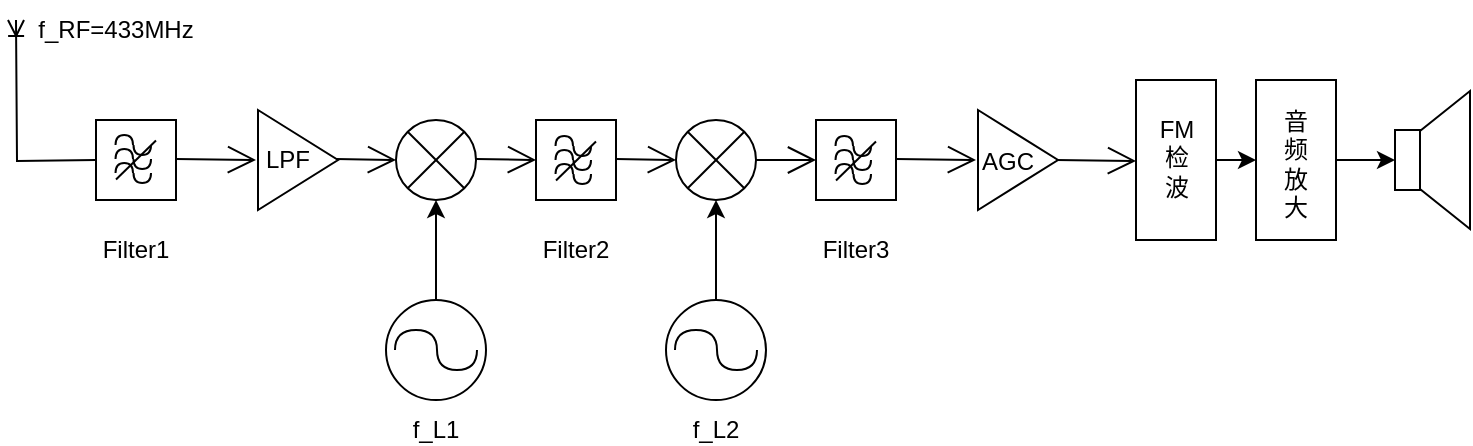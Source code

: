 <mxfile version="16.6.7" type="github">
  <diagram id="JMVRiUpRXf2oRm7oiu-H" name="Page-1">
    <mxGraphModel dx="755" dy="593" grid="1" gridSize="10" guides="1" tooltips="1" connect="1" arrows="1" fold="1" page="1" pageScale="1" pageWidth="827" pageHeight="1169" math="0" shadow="0">
      <root>
        <mxCell id="0" />
        <mxCell id="1" parent="0" />
        <mxCell id="0A9ruwSQqc1JBdKSLowd-9" value="" style="fontSize=12;html=1;endArrow=ERoneToMany;rounded=0;edgeStyle=orthogonalEdgeStyle;" edge="1" parent="1">
          <mxGeometry width="100" height="100" relative="1" as="geometry">
            <mxPoint x="80" y="200" as="sourcePoint" />
            <mxPoint x="40" y="130" as="targetPoint" />
          </mxGeometry>
        </mxCell>
        <mxCell id="0A9ruwSQqc1JBdKSLowd-10" value="" style="verticalLabelPosition=bottom;verticalAlign=top;html=1;shape=mxgraph.basic.rect;fillColor2=none;strokeWidth=1;size=0;indent=5;" vertex="1" parent="1">
          <mxGeometry x="80" y="180" width="40" height="40" as="geometry" />
        </mxCell>
        <mxCell id="0A9ruwSQqc1JBdKSLowd-11" value="" style="endArrow=open;endFill=1;endSize=12;html=1;rounded=0;" edge="1" parent="1">
          <mxGeometry width="160" relative="1" as="geometry">
            <mxPoint x="120" y="199.5" as="sourcePoint" />
            <mxPoint x="160" y="200" as="targetPoint" />
          </mxGeometry>
        </mxCell>
        <mxCell id="0A9ruwSQqc1JBdKSLowd-12" value="" style="verticalLabelPosition=bottom;verticalAlign=top;html=1;shape=mxgraph.basic.acute_triangle;dx=0.5;rotation=90;" vertex="1" parent="1">
          <mxGeometry x="156" y="180" width="50" height="40" as="geometry" />
        </mxCell>
        <mxCell id="0A9ruwSQqc1JBdKSLowd-13" value="" style="verticalLabelPosition=bottom;verticalAlign=top;html=1;shape=mxgraph.flowchart.or;" vertex="1" parent="1">
          <mxGeometry x="230" y="180" width="40" height="40" as="geometry" />
        </mxCell>
        <mxCell id="0A9ruwSQqc1JBdKSLowd-14" value="" style="endArrow=open;endFill=1;endSize=12;html=1;rounded=0;" edge="1" parent="1">
          <mxGeometry width="160" relative="1" as="geometry">
            <mxPoint x="200" y="199.5" as="sourcePoint" />
            <mxPoint x="230" y="200" as="targetPoint" />
          </mxGeometry>
        </mxCell>
        <mxCell id="0A9ruwSQqc1JBdKSLowd-15" value="" style="endArrow=open;endFill=1;endSize=12;html=1;rounded=0;" edge="1" parent="1">
          <mxGeometry width="160" relative="1" as="geometry">
            <mxPoint x="270" y="199.5" as="sourcePoint" />
            <mxPoint x="300" y="200" as="targetPoint" />
            <Array as="points" />
          </mxGeometry>
        </mxCell>
        <mxCell id="0A9ruwSQqc1JBdKSLowd-17" value="" style="verticalLabelPosition=bottom;verticalAlign=top;html=1;shape=mxgraph.basic.rect;fillColor2=none;strokeWidth=1;size=0;indent=5;" vertex="1" parent="1">
          <mxGeometry x="300" y="180" width="40" height="40" as="geometry" />
        </mxCell>
        <mxCell id="0A9ruwSQqc1JBdKSLowd-20" value="" style="verticalLabelPosition=bottom;verticalAlign=top;html=1;shape=mxgraph.flowchart.or;" vertex="1" parent="1">
          <mxGeometry x="370" y="180" width="40" height="40" as="geometry" />
        </mxCell>
        <mxCell id="0A9ruwSQqc1JBdKSLowd-21" value="" style="endArrow=open;endFill=1;endSize=12;html=1;rounded=0;" edge="1" parent="1">
          <mxGeometry width="160" relative="1" as="geometry">
            <mxPoint x="340" y="199.5" as="sourcePoint" />
            <mxPoint x="370" y="200" as="targetPoint" />
          </mxGeometry>
        </mxCell>
        <mxCell id="0A9ruwSQqc1JBdKSLowd-27" value="" style="verticalLabelPosition=bottom;verticalAlign=top;html=1;shape=mxgraph.basic.rect;fillColor2=none;strokeWidth=1;size=0;indent=5;" vertex="1" parent="1">
          <mxGeometry x="440" y="180" width="40" height="40" as="geometry" />
        </mxCell>
        <mxCell id="0A9ruwSQqc1JBdKSLowd-28" value="" style="endArrow=open;endFill=1;endSize=12;html=1;rounded=0;" edge="1" parent="1">
          <mxGeometry width="160" relative="1" as="geometry">
            <mxPoint x="480" y="199.5" as="sourcePoint" />
            <mxPoint x="520" y="200" as="targetPoint" />
          </mxGeometry>
        </mxCell>
        <mxCell id="0A9ruwSQqc1JBdKSLowd-29" value="" style="verticalLabelPosition=bottom;verticalAlign=top;html=1;shape=mxgraph.basic.acute_triangle;dx=0.5;rotation=90;" vertex="1" parent="1">
          <mxGeometry x="516" y="180" width="50" height="40" as="geometry" />
        </mxCell>
        <mxCell id="0A9ruwSQqc1JBdKSLowd-30" value="" style="endArrow=open;endFill=1;endSize=12;html=1;rounded=0;exitX=1;exitY=0.5;exitDx=0;exitDy=0;exitPerimeter=0;" edge="1" parent="1" source="0A9ruwSQqc1JBdKSLowd-20">
          <mxGeometry width="160" relative="1" as="geometry">
            <mxPoint x="414" y="199.5" as="sourcePoint" />
            <mxPoint x="440" y="200" as="targetPoint" />
          </mxGeometry>
        </mxCell>
        <mxCell id="0A9ruwSQqc1JBdKSLowd-31" value="" style="verticalLabelPosition=bottom;verticalAlign=top;html=1;shape=mxgraph.basic.rect;fillColor2=none;strokeWidth=1;size=20;indent=5;" vertex="1" parent="1">
          <mxGeometry x="600" y="160" width="40" height="80" as="geometry" />
        </mxCell>
        <mxCell id="0A9ruwSQqc1JBdKSLowd-32" value="" style="endArrow=open;endFill=1;endSize=12;html=1;rounded=0;" edge="1" parent="1">
          <mxGeometry width="160" relative="1" as="geometry">
            <mxPoint x="560" y="200" as="sourcePoint" />
            <mxPoint x="600" y="200.5" as="targetPoint" />
          </mxGeometry>
        </mxCell>
        <mxCell id="0A9ruwSQqc1JBdKSLowd-33" value="" style="strokeWidth=1;html=1;shape=mxgraph.flowchart.start_2;whiteSpace=wrap;shadow=0;sketch=0;" vertex="1" parent="1">
          <mxGeometry x="225" y="270" width="50" height="50" as="geometry" />
        </mxCell>
        <mxCell id="0A9ruwSQqc1JBdKSLowd-37" value="" style="endArrow=none;html=1;rounded=0;strokeWidth=1;curved=1;edgeStyle=orthogonalEdgeStyle;shadow=0;sketch=0;" edge="1" parent="1">
          <mxGeometry width="50" height="50" relative="1" as="geometry">
            <mxPoint x="229.5" y="295" as="sourcePoint" />
            <mxPoint x="270.5" y="295" as="targetPoint" />
            <Array as="points">
              <mxPoint x="229.5" y="285" />
              <mxPoint x="250.5" y="285" />
              <mxPoint x="250.5" y="305" />
              <mxPoint x="270.5" y="305" />
            </Array>
          </mxGeometry>
        </mxCell>
        <mxCell id="0A9ruwSQqc1JBdKSLowd-38" value="" style="endArrow=classic;html=1;rounded=0;shadow=0;sketch=0;strokeWidth=1;curved=1;entryX=0.5;entryY=1;entryDx=0;entryDy=0;entryPerimeter=0;" edge="1" parent="1" target="0A9ruwSQqc1JBdKSLowd-13">
          <mxGeometry width="50" height="50" relative="1" as="geometry">
            <mxPoint x="250" y="270" as="sourcePoint" />
            <mxPoint x="300" y="220" as="targetPoint" />
          </mxGeometry>
        </mxCell>
        <mxCell id="0A9ruwSQqc1JBdKSLowd-39" value="" style="strokeWidth=1;html=1;shape=mxgraph.flowchart.start_2;whiteSpace=wrap;shadow=0;sketch=0;" vertex="1" parent="1">
          <mxGeometry x="365" y="270" width="50" height="50" as="geometry" />
        </mxCell>
        <mxCell id="0A9ruwSQqc1JBdKSLowd-40" value="" style="endArrow=none;html=1;rounded=0;strokeWidth=1;curved=1;edgeStyle=orthogonalEdgeStyle;shadow=0;sketch=0;" edge="1" parent="1">
          <mxGeometry width="50" height="50" relative="1" as="geometry">
            <mxPoint x="369.5" y="295" as="sourcePoint" />
            <mxPoint x="410.5" y="295" as="targetPoint" />
            <Array as="points">
              <mxPoint x="369.5" y="285" />
              <mxPoint x="390.5" y="285" />
              <mxPoint x="390.5" y="305" />
              <mxPoint x="410.5" y="305" />
            </Array>
          </mxGeometry>
        </mxCell>
        <mxCell id="0A9ruwSQqc1JBdKSLowd-41" value="" style="endArrow=classic;html=1;rounded=0;shadow=0;sketch=0;strokeWidth=1;curved=1;entryX=0.5;entryY=1;entryDx=0;entryDy=0;entryPerimeter=0;" edge="1" parent="1">
          <mxGeometry width="50" height="50" relative="1" as="geometry">
            <mxPoint x="390" y="270" as="sourcePoint" />
            <mxPoint x="390" y="220" as="targetPoint" />
          </mxGeometry>
        </mxCell>
        <mxCell id="0A9ruwSQqc1JBdKSLowd-42" value="" style="verticalLabelPosition=bottom;verticalAlign=top;html=1;shape=mxgraph.basic.rect;fillColor2=none;strokeWidth=1;size=20;indent=5;" vertex="1" parent="1">
          <mxGeometry x="660" y="160" width="40" height="80" as="geometry" />
        </mxCell>
        <mxCell id="0A9ruwSQqc1JBdKSLowd-43" value="" style="endArrow=classic;html=1;rounded=0;shadow=0;sketch=0;strokeWidth=1;curved=1;" edge="1" parent="1">
          <mxGeometry width="50" height="50" relative="1" as="geometry">
            <mxPoint x="640" y="200" as="sourcePoint" />
            <mxPoint x="660" y="200" as="targetPoint" />
          </mxGeometry>
        </mxCell>
        <mxCell id="0A9ruwSQqc1JBdKSLowd-44" value="" style="rounded=0;whiteSpace=wrap;html=1;shadow=0;strokeWidth=1;" vertex="1" parent="1">
          <mxGeometry x="729.5" y="185" width="14" height="30" as="geometry" />
        </mxCell>
        <mxCell id="0A9ruwSQqc1JBdKSLowd-45" value="" style="shape=trapezoid;perimeter=trapezoidPerimeter;whiteSpace=wrap;html=1;fixedSize=1;shadow=0;strokeWidth=1;rotation=-90;" vertex="1" parent="1">
          <mxGeometry x="720" y="187.5" width="69" height="25" as="geometry" />
        </mxCell>
        <mxCell id="0A9ruwSQqc1JBdKSLowd-48" value="" style="endArrow=classic;html=1;rounded=0;shadow=0;sketch=0;strokeWidth=1;curved=1;entryX=0;entryY=0.5;entryDx=0;entryDy=0;" edge="1" parent="1" target="0A9ruwSQqc1JBdKSLowd-44">
          <mxGeometry width="50" height="50" relative="1" as="geometry">
            <mxPoint x="700" y="200" as="sourcePoint" />
            <mxPoint x="750" y="150" as="targetPoint" />
          </mxGeometry>
        </mxCell>
        <mxCell id="0A9ruwSQqc1JBdKSLowd-54" value="" style="shape=requiredInterface;html=1;verticalLabelPosition=bottom;sketch=0;shadow=0;strokeWidth=1;rotation=90;" vertex="1" parent="1">
          <mxGeometry x="100.63" y="190.63" width="5" height="8.75" as="geometry" />
        </mxCell>
        <mxCell id="0A9ruwSQqc1JBdKSLowd-60" value="" style="shape=requiredInterface;html=1;verticalLabelPosition=bottom;sketch=0;shadow=0;strokeWidth=1;rotation=-90;" vertex="1" parent="1">
          <mxGeometry x="91.63" y="185.63" width="5" height="8.75" as="geometry" />
        </mxCell>
        <mxCell id="0A9ruwSQqc1JBdKSLowd-61" value="" style="shape=requiredInterface;html=1;verticalLabelPosition=bottom;sketch=0;shadow=0;strokeWidth=1;rotation=90;" vertex="1" parent="1">
          <mxGeometry x="100.63" y="197.63" width="5" height="8.75" as="geometry" />
        </mxCell>
        <mxCell id="0A9ruwSQqc1JBdKSLowd-62" value="" style="shape=requiredInterface;html=1;verticalLabelPosition=bottom;sketch=0;shadow=0;strokeWidth=1;rotation=-90;" vertex="1" parent="1">
          <mxGeometry x="91.63" y="192.63" width="5" height="8.75" as="geometry" />
        </mxCell>
        <mxCell id="0A9ruwSQqc1JBdKSLowd-63" value="" style="shape=requiredInterface;html=1;verticalLabelPosition=bottom;sketch=0;shadow=0;strokeWidth=1;rotation=90;" vertex="1" parent="1">
          <mxGeometry x="100.63" y="204.63" width="5" height="8.75" as="geometry" />
        </mxCell>
        <mxCell id="0A9ruwSQqc1JBdKSLowd-64" value="" style="shape=requiredInterface;html=1;verticalLabelPosition=bottom;sketch=0;shadow=0;strokeWidth=1;rotation=-90;" vertex="1" parent="1">
          <mxGeometry x="91.63" y="199.63" width="5" height="8.75" as="geometry" />
        </mxCell>
        <mxCell id="0A9ruwSQqc1JBdKSLowd-65" value="" style="endArrow=none;html=1;rounded=0;shadow=0;sketch=0;strokeWidth=1;curved=1;" edge="1" parent="1">
          <mxGeometry width="50" height="50" relative="1" as="geometry">
            <mxPoint x="90" y="209.76" as="sourcePoint" />
            <mxPoint x="110" y="190.25" as="targetPoint" />
          </mxGeometry>
        </mxCell>
        <mxCell id="0A9ruwSQqc1JBdKSLowd-66" value="" style="shape=requiredInterface;html=1;verticalLabelPosition=bottom;sketch=0;shadow=0;strokeWidth=1;rotation=90;" vertex="1" parent="1">
          <mxGeometry x="320.63" y="191.13" width="5" height="8.75" as="geometry" />
        </mxCell>
        <mxCell id="0A9ruwSQqc1JBdKSLowd-67" value="" style="shape=requiredInterface;html=1;verticalLabelPosition=bottom;sketch=0;shadow=0;strokeWidth=1;rotation=-90;" vertex="1" parent="1">
          <mxGeometry x="311.63" y="186.13" width="5" height="8.75" as="geometry" />
        </mxCell>
        <mxCell id="0A9ruwSQqc1JBdKSLowd-68" value="" style="shape=requiredInterface;html=1;verticalLabelPosition=bottom;sketch=0;shadow=0;strokeWidth=1;rotation=90;" vertex="1" parent="1">
          <mxGeometry x="320.63" y="198.13" width="5" height="8.75" as="geometry" />
        </mxCell>
        <mxCell id="0A9ruwSQqc1JBdKSLowd-69" value="" style="shape=requiredInterface;html=1;verticalLabelPosition=bottom;sketch=0;shadow=0;strokeWidth=1;rotation=-90;" vertex="1" parent="1">
          <mxGeometry x="311.63" y="193.13" width="5" height="8.75" as="geometry" />
        </mxCell>
        <mxCell id="0A9ruwSQqc1JBdKSLowd-70" value="" style="shape=requiredInterface;html=1;verticalLabelPosition=bottom;sketch=0;shadow=0;strokeWidth=1;rotation=90;" vertex="1" parent="1">
          <mxGeometry x="320.63" y="205.13" width="5" height="8.75" as="geometry" />
        </mxCell>
        <mxCell id="0A9ruwSQqc1JBdKSLowd-71" value="" style="shape=requiredInterface;html=1;verticalLabelPosition=bottom;sketch=0;shadow=0;strokeWidth=1;rotation=-90;" vertex="1" parent="1">
          <mxGeometry x="311.63" y="200.13" width="5" height="8.75" as="geometry" />
        </mxCell>
        <mxCell id="0A9ruwSQqc1JBdKSLowd-72" value="" style="endArrow=none;html=1;rounded=0;shadow=0;sketch=0;strokeWidth=1;curved=1;" edge="1" parent="1">
          <mxGeometry width="50" height="50" relative="1" as="geometry">
            <mxPoint x="310" y="210.26" as="sourcePoint" />
            <mxPoint x="330" y="190.75" as="targetPoint" />
          </mxGeometry>
        </mxCell>
        <mxCell id="0A9ruwSQqc1JBdKSLowd-73" value="" style="shape=requiredInterface;html=1;verticalLabelPosition=bottom;sketch=0;shadow=0;strokeWidth=1;rotation=90;" vertex="1" parent="1">
          <mxGeometry x="460.63" y="191.13" width="5" height="8.75" as="geometry" />
        </mxCell>
        <mxCell id="0A9ruwSQqc1JBdKSLowd-74" value="" style="shape=requiredInterface;html=1;verticalLabelPosition=bottom;sketch=0;shadow=0;strokeWidth=1;rotation=-90;" vertex="1" parent="1">
          <mxGeometry x="451.63" y="186.13" width="5" height="8.75" as="geometry" />
        </mxCell>
        <mxCell id="0A9ruwSQqc1JBdKSLowd-75" value="" style="shape=requiredInterface;html=1;verticalLabelPosition=bottom;sketch=0;shadow=0;strokeWidth=1;rotation=90;" vertex="1" parent="1">
          <mxGeometry x="460.63" y="198.13" width="5" height="8.75" as="geometry" />
        </mxCell>
        <mxCell id="0A9ruwSQqc1JBdKSLowd-76" value="" style="shape=requiredInterface;html=1;verticalLabelPosition=bottom;sketch=0;shadow=0;strokeWidth=1;rotation=-90;" vertex="1" parent="1">
          <mxGeometry x="451.63" y="193.13" width="5" height="8.75" as="geometry" />
        </mxCell>
        <mxCell id="0A9ruwSQqc1JBdKSLowd-77" value="" style="shape=requiredInterface;html=1;verticalLabelPosition=bottom;sketch=0;shadow=0;strokeWidth=1;rotation=90;" vertex="1" parent="1">
          <mxGeometry x="460.63" y="205.13" width="5" height="8.75" as="geometry" />
        </mxCell>
        <mxCell id="0A9ruwSQqc1JBdKSLowd-78" value="" style="shape=requiredInterface;html=1;verticalLabelPosition=bottom;sketch=0;shadow=0;strokeWidth=1;rotation=-90;" vertex="1" parent="1">
          <mxGeometry x="451.63" y="200.13" width="5" height="8.75" as="geometry" />
        </mxCell>
        <mxCell id="0A9ruwSQqc1JBdKSLowd-79" value="" style="endArrow=none;html=1;rounded=0;shadow=0;sketch=0;strokeWidth=1;curved=1;" edge="1" parent="1">
          <mxGeometry width="50" height="50" relative="1" as="geometry">
            <mxPoint x="450" y="210.26" as="sourcePoint" />
            <mxPoint x="470" y="190.75" as="targetPoint" />
          </mxGeometry>
        </mxCell>
        <mxCell id="0A9ruwSQqc1JBdKSLowd-80" value="LPF" style="text;html=1;strokeColor=none;fillColor=none;align=center;verticalAlign=middle;whiteSpace=wrap;rounded=0;shadow=0;" vertex="1" parent="1">
          <mxGeometry x="161" y="190" width="30" height="20" as="geometry" />
        </mxCell>
        <mxCell id="0A9ruwSQqc1JBdKSLowd-81" value="AGC" style="text;html=1;strokeColor=none;fillColor=none;align=center;verticalAlign=middle;whiteSpace=wrap;rounded=0;shadow=0;" vertex="1" parent="1">
          <mxGeometry x="516" y="191.13" width="40" height="20" as="geometry" />
        </mxCell>
        <mxCell id="0A9ruwSQqc1JBdKSLowd-82" value="FM检波" style="text;html=1;strokeColor=none;fillColor=none;align=center;verticalAlign=middle;whiteSpace=wrap;rounded=0;shadow=0;" vertex="1" parent="1">
          <mxGeometry x="613" y="199" width="15" as="geometry" />
        </mxCell>
        <mxCell id="0A9ruwSQqc1JBdKSLowd-83" value="音频放大" style="text;html=1;strokeColor=none;fillColor=none;align=center;verticalAlign=middle;whiteSpace=wrap;rounded=0;shadow=0;" vertex="1" parent="1">
          <mxGeometry x="670" y="186.5" width="20" height="30" as="geometry" />
        </mxCell>
        <mxCell id="0A9ruwSQqc1JBdKSLowd-84" value="Filter1" style="text;html=1;strokeColor=none;fillColor=none;align=center;verticalAlign=middle;whiteSpace=wrap;rounded=0;shadow=0;" vertex="1" parent="1">
          <mxGeometry x="70" y="230" width="60" height="30" as="geometry" />
        </mxCell>
        <mxCell id="0A9ruwSQqc1JBdKSLowd-85" value="Filter2" style="text;html=1;strokeColor=none;fillColor=none;align=center;verticalAlign=middle;whiteSpace=wrap;rounded=0;shadow=0;" vertex="1" parent="1">
          <mxGeometry x="290" y="230" width="60" height="30" as="geometry" />
        </mxCell>
        <mxCell id="0A9ruwSQqc1JBdKSLowd-86" value="Filter3" style="text;html=1;strokeColor=none;fillColor=none;align=center;verticalAlign=middle;whiteSpace=wrap;rounded=0;shadow=0;" vertex="1" parent="1">
          <mxGeometry x="430" y="230" width="60" height="30" as="geometry" />
        </mxCell>
        <mxCell id="0A9ruwSQqc1JBdKSLowd-87" value="f_RF=433MHz" style="text;html=1;strokeColor=none;fillColor=none;align=center;verticalAlign=middle;whiteSpace=wrap;rounded=0;shadow=0;" vertex="1" parent="1">
          <mxGeometry x="60" y="120" width="60" height="30" as="geometry" />
        </mxCell>
        <mxCell id="0A9ruwSQqc1JBdKSLowd-88" value="f_L1" style="text;html=1;strokeColor=none;fillColor=none;align=center;verticalAlign=middle;whiteSpace=wrap;rounded=0;shadow=0;" vertex="1" parent="1">
          <mxGeometry x="235" y="330" width="30" height="10" as="geometry" />
        </mxCell>
        <mxCell id="0A9ruwSQqc1JBdKSLowd-89" value="f_L2" style="text;html=1;strokeColor=none;fillColor=none;align=center;verticalAlign=middle;whiteSpace=wrap;rounded=0;shadow=0;" vertex="1" parent="1">
          <mxGeometry x="375" y="330" width="30" height="10" as="geometry" />
        </mxCell>
      </root>
    </mxGraphModel>
  </diagram>
</mxfile>
